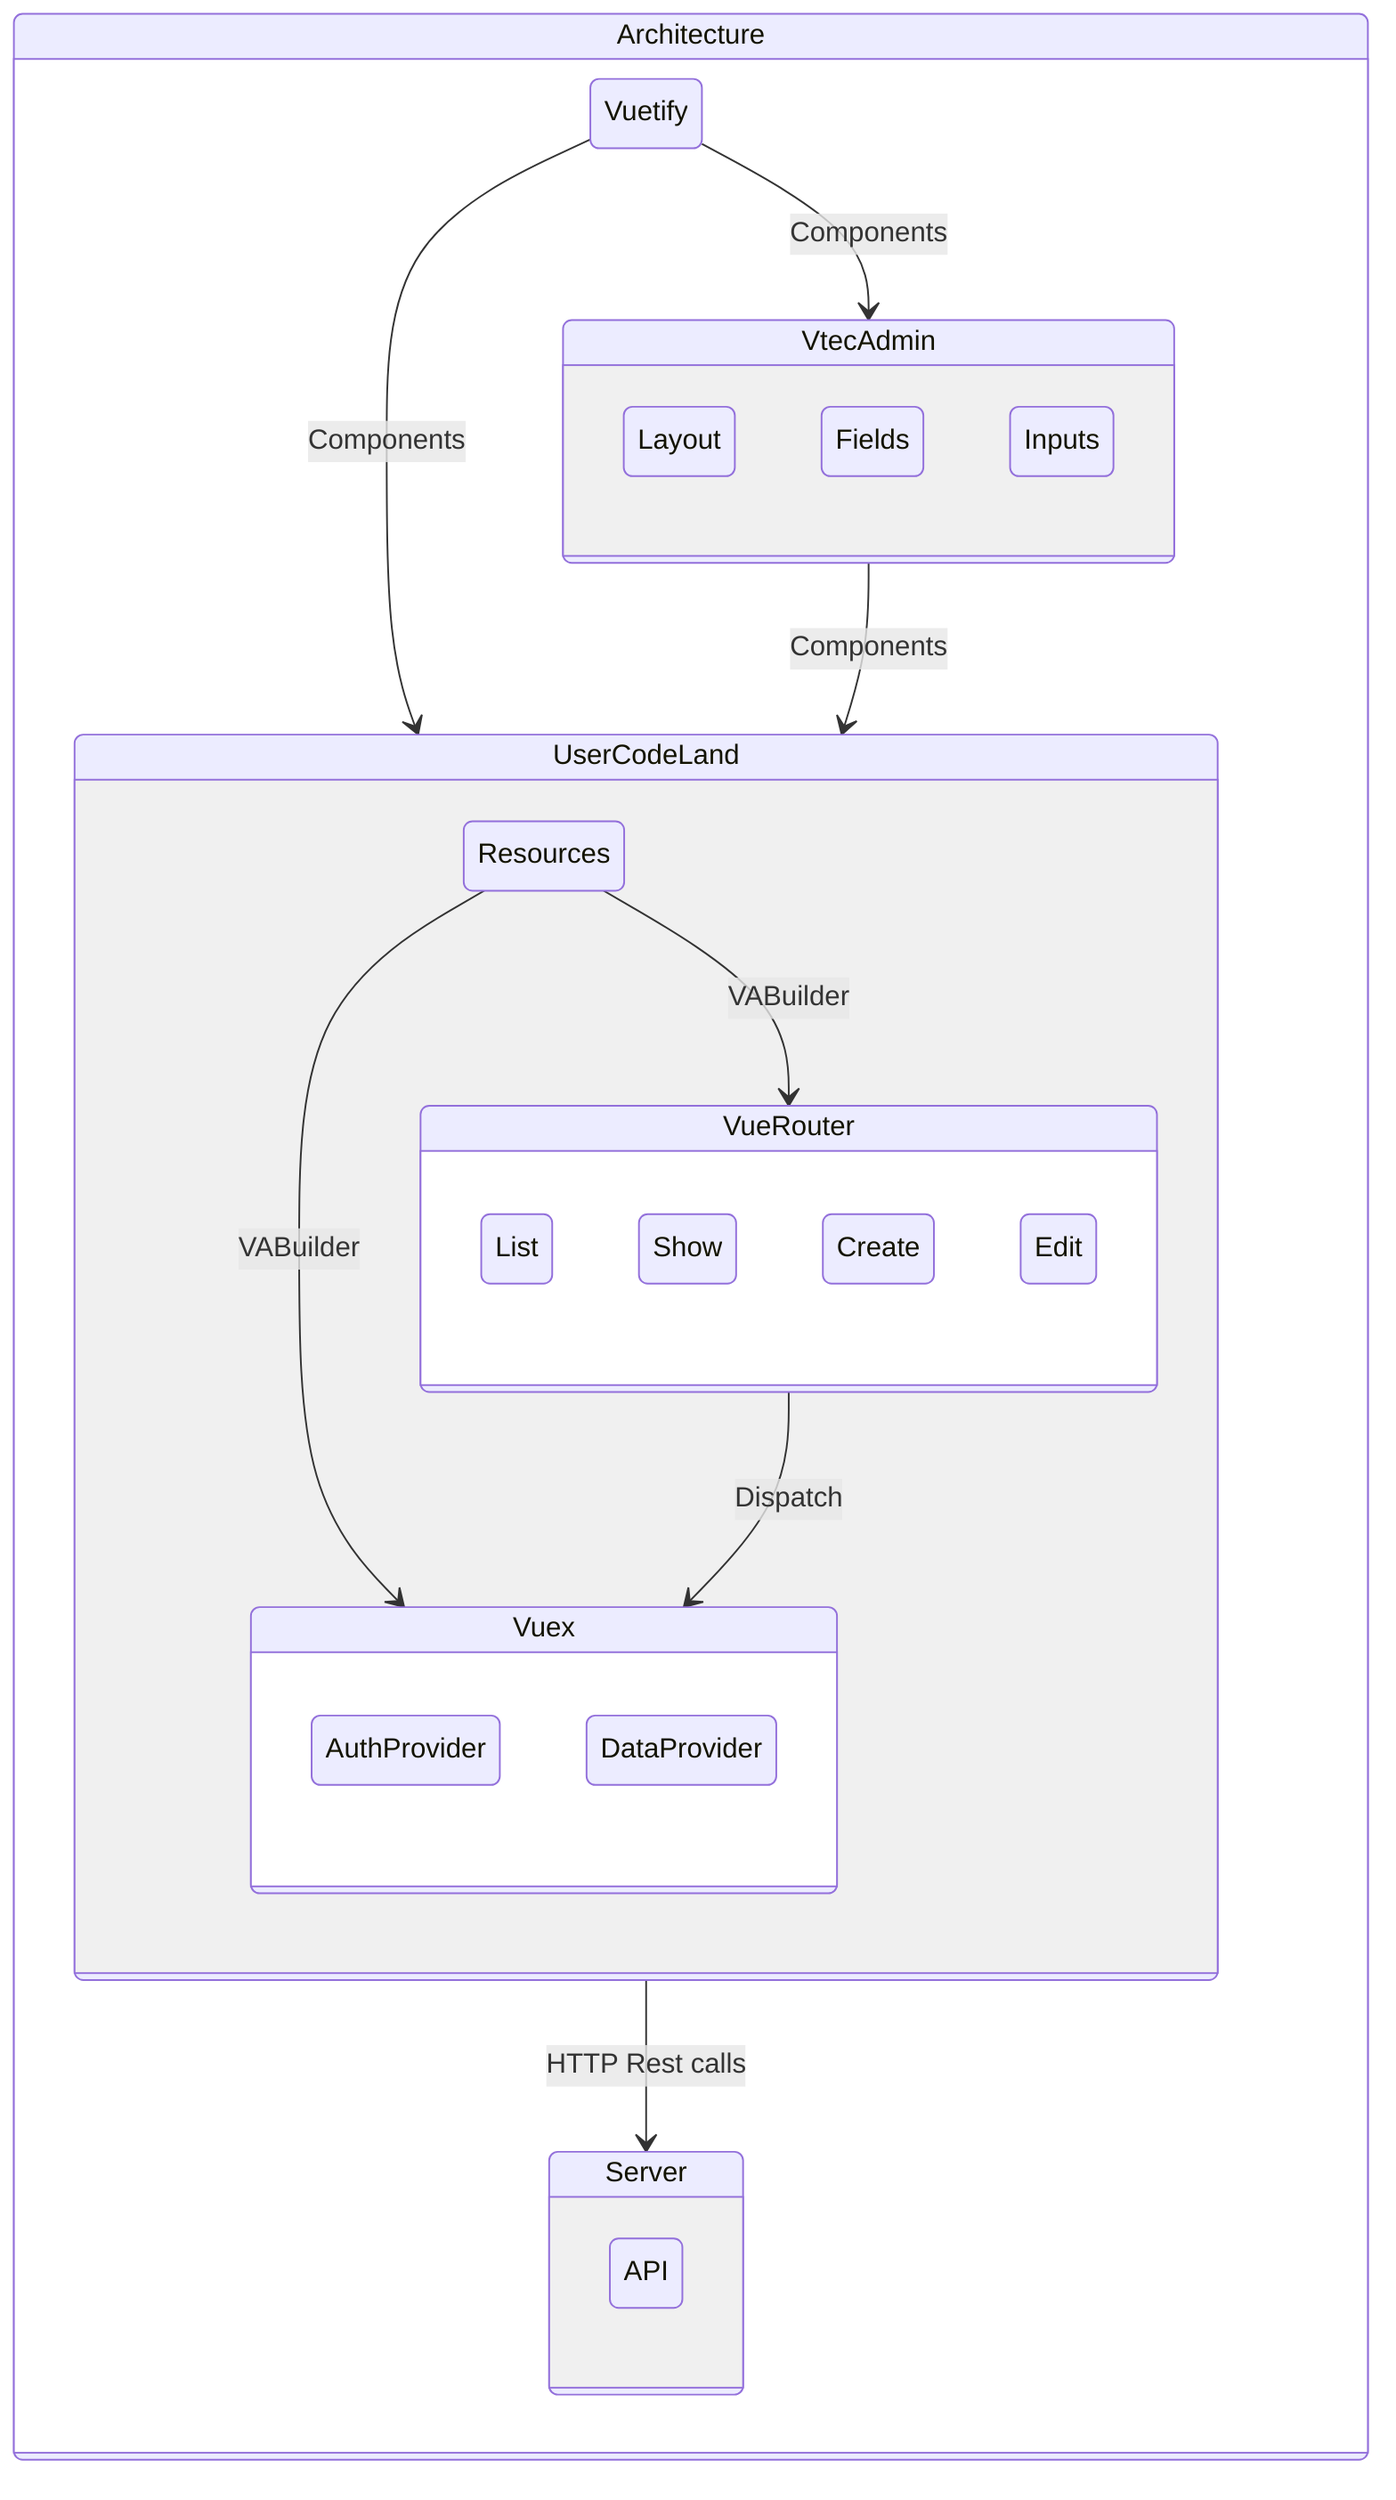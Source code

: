 stateDiagram
  state Architecture {
    state VtecAdmin {
      Layout
      Fields
      Inputs
    }
    Vuetify --> VtecAdmin: Components
    Vuetify --> UserCodeLand: Components
    VtecAdmin --> UserCodeLand: Components
    state UserCodeLand {
      Resources --> VueRouter: VABuilder
      Resources --> Vuex: VABuilder
      state VueRouter {
        List
        Show
        Create
        Edit
      }
      state Vuex {
        AuthProvider
        DataProvider
      }
      VueRouter --> Vuex: Dispatch
    }
    UserCodeLand --> Server: HTTP Rest calls
    state Server {
      API
    }
  }